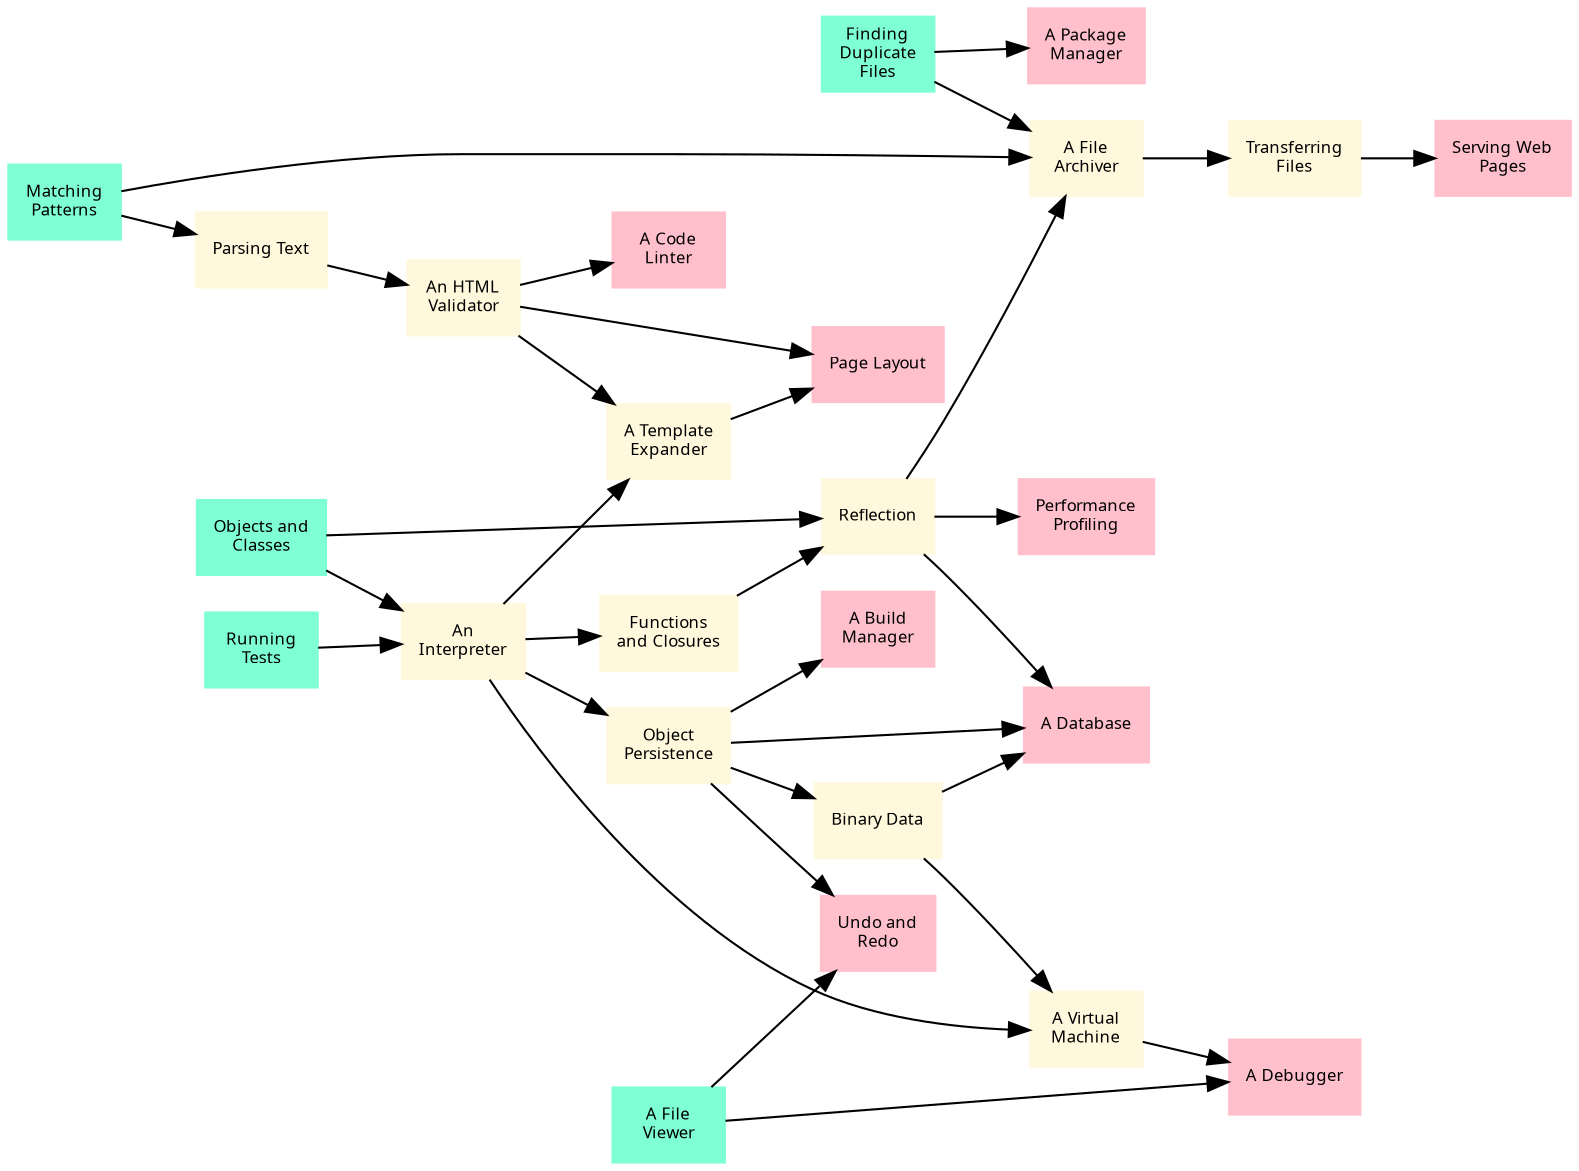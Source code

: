 digraph {
	graph [rankdir=LR]
	node [fontname=Verdana fontsize=8 shape=box style=filled]
	oop [label=<Objects and<br/>Classes> color=aquamarine]
	dup [label=<Finding<br/>Duplicate<br/>Files> color=aquamarine]
	glob [label=<Matching<br/>Patterns> color=aquamarine]
	parse [label=<Parsing Text> color=cornsilk]
	test [label=<Running<br/>Tests> color=aquamarine]
	interp [label=<An<br/>Interpreter> color=cornsilk]
	func [label=<Functions<br/>and Closures> color=cornsilk]
	reflect [label=<Reflection> color=cornsilk]
	archive [label=<A File<br/>Archiver> color=cornsilk]
	check [label=<An HTML<br/>Validator> color=cornsilk]
	template [label=<A Template<br/>Expander> color=cornsilk]
	lint [label=<A Code<br/>Linter> color=pink]
	layout [label=<Page Layout> color=pink]
	perf [label=<Performance<br/>Profiling> color=pink]
	persist [label=<Object<br/>Persistence> color=cornsilk]
	binary [label=<Binary Data> color=cornsilk]
	db [label=<A Database> color=pink]
	build [label=<A Build<br/>Manager> color=pink]
	pack [label=<A Package<br/>Manager> color=pink]
	ftp [label=<Transferring<br/>Files> color=cornsilk]
	http [label=<Serving Web<br/>Pages> color=pink]
	viewer [label=<A File<br/>Viewer> color=aquamarine]
	undo [label=<Undo and<br/>Redo> color=pink]
	vm [label=<A Virtual<br/>Machine> color=cornsilk]
	debugger [label=<A Debugger> color=pink]
	glob -> parse
	test -> interp
	oop -> interp
	interp -> func
	func -> reflect
	oop -> reflect
	reflect -> archive
	dup -> archive
	glob -> archive
	parse -> check
	interp -> template
	check -> template
	check -> lint
	check -> layout
	template -> layout
	reflect -> perf
	interp -> persist
	persist -> binary
	reflect -> db
	persist -> db
	binary -> db
	persist -> build
	dup -> pack
	archive -> ftp
	ftp -> http
	persist -> undo
	viewer -> undo
	interp -> vm
	binary -> vm
	viewer -> debugger
	vm -> debugger
}
